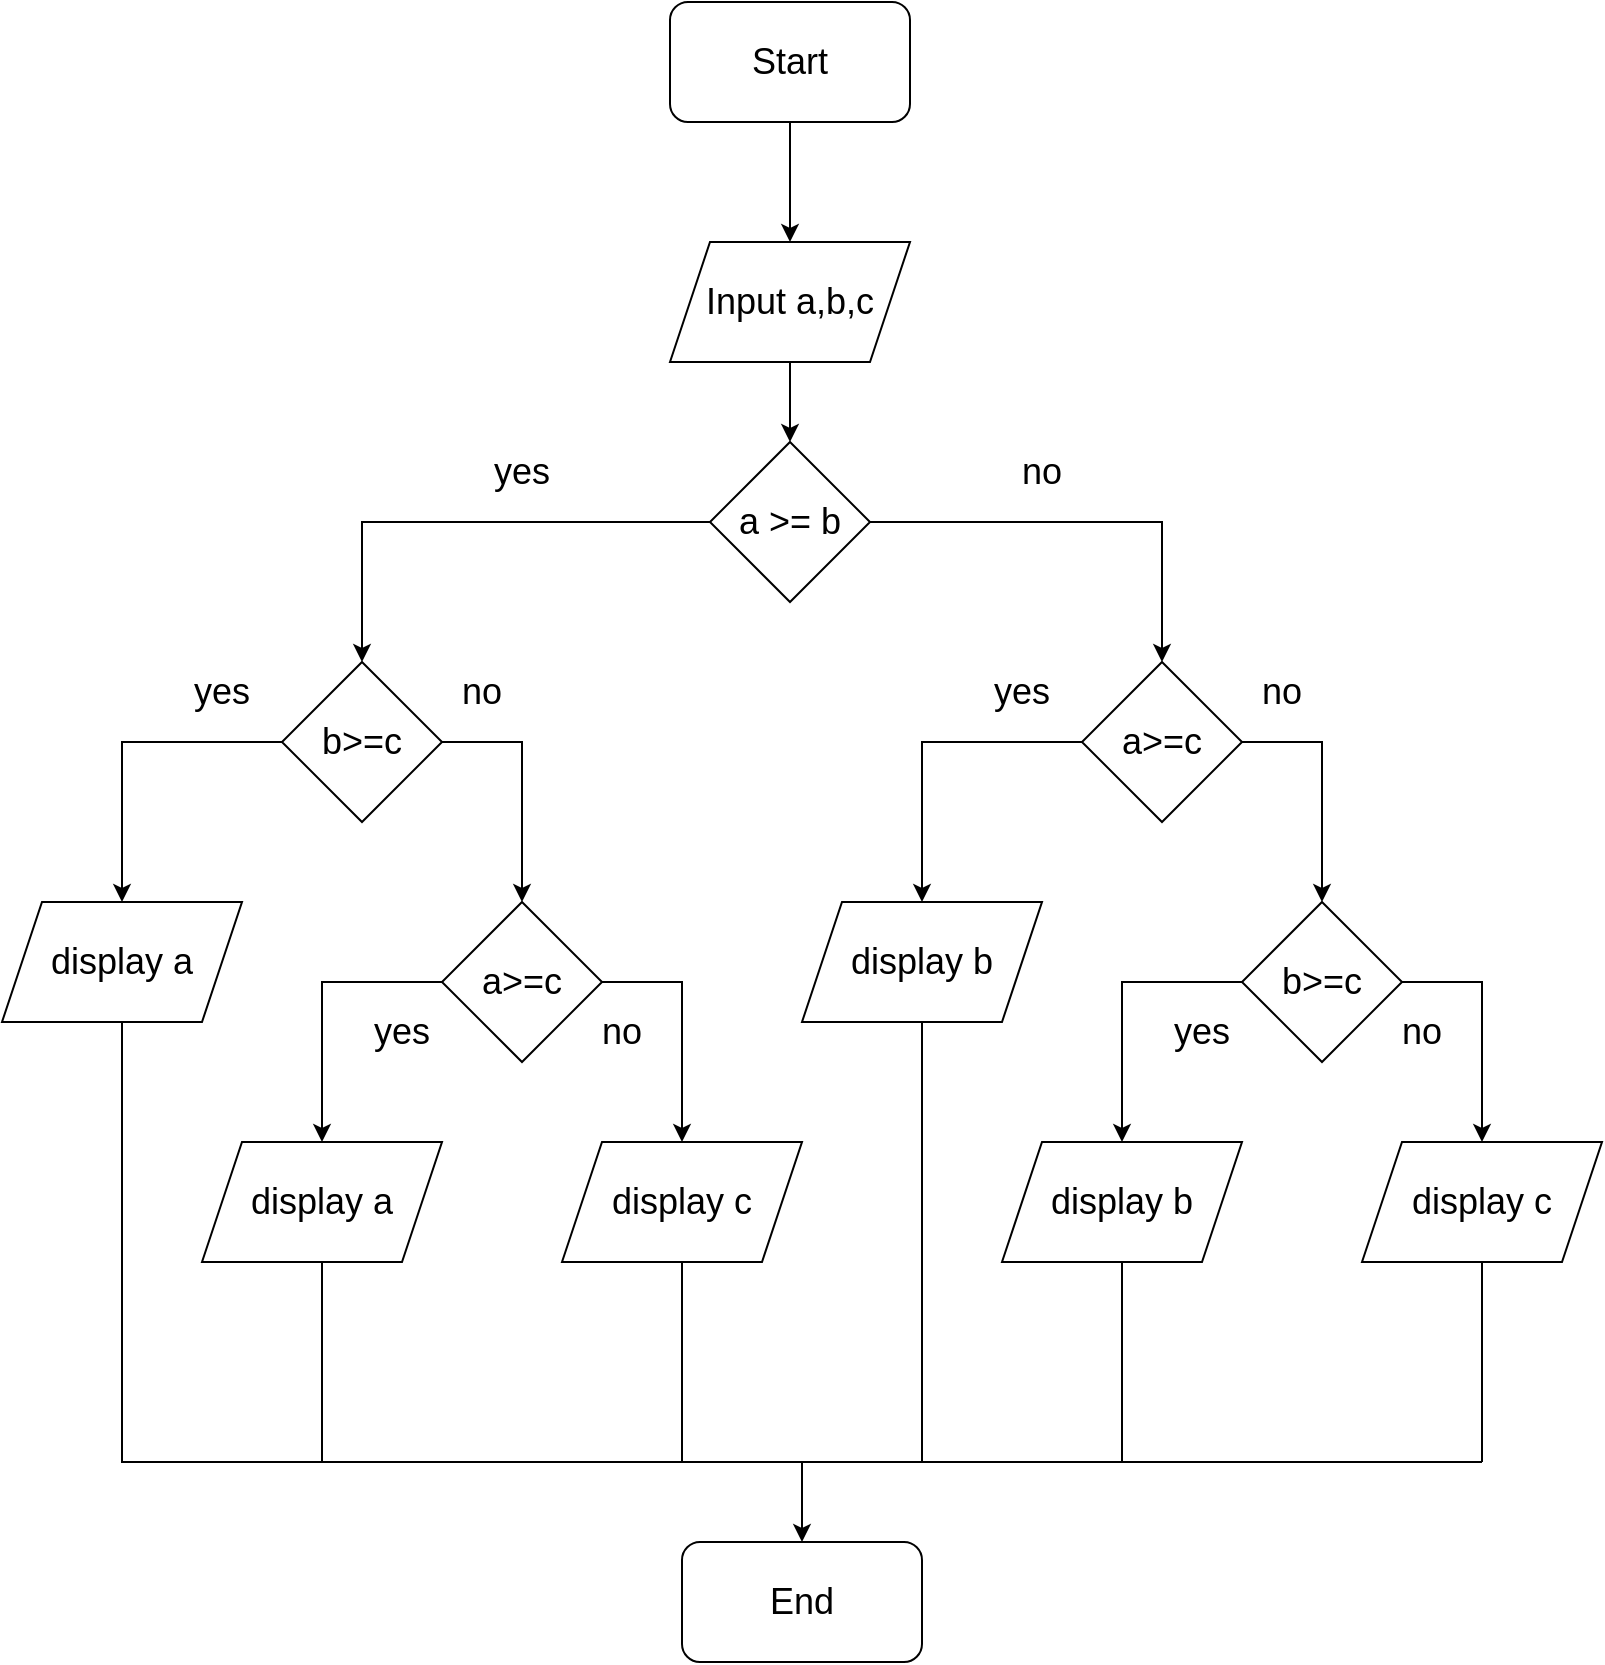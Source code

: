 <mxfile version="19.0.3" type="device"><diagram id="C5RBs43oDa-KdzZeNtuy" name="Page-1"><mxGraphModel dx="1278" dy="641" grid="1" gridSize="10" guides="1" tooltips="1" connect="1" arrows="1" fold="1" page="1" pageScale="1" pageWidth="827" pageHeight="1169" math="0" shadow="0"><root><mxCell id="WIyWlLk6GJQsqaUBKTNV-0"/><mxCell id="WIyWlLk6GJQsqaUBKTNV-1" parent="WIyWlLk6GJQsqaUBKTNV-0"/><mxCell id="oxV9tZ8DGElL9zzN6JdD-0" value="&lt;font style=&quot;font-size: 18px;&quot;&gt;Start&lt;/font&gt;" style="rounded=1;whiteSpace=wrap;html=1;" vertex="1" parent="WIyWlLk6GJQsqaUBKTNV-1"><mxGeometry x="354" y="70" width="120" height="60" as="geometry"/></mxCell><mxCell id="oxV9tZ8DGElL9zzN6JdD-1" value="" style="endArrow=classic;html=1;rounded=0;fontSize=18;exitX=0.5;exitY=1;exitDx=0;exitDy=0;" edge="1" parent="WIyWlLk6GJQsqaUBKTNV-1" source="oxV9tZ8DGElL9zzN6JdD-0"><mxGeometry width="50" height="50" relative="1" as="geometry"><mxPoint x="390" y="350" as="sourcePoint"/><mxPoint x="414" y="190" as="targetPoint"/></mxGeometry></mxCell><mxCell id="oxV9tZ8DGElL9zzN6JdD-2" value="Input a,b,c" style="shape=parallelogram;perimeter=parallelogramPerimeter;whiteSpace=wrap;html=1;fixedSize=1;fontSize=18;" vertex="1" parent="WIyWlLk6GJQsqaUBKTNV-1"><mxGeometry x="354" y="190" width="120" height="60" as="geometry"/></mxCell><mxCell id="oxV9tZ8DGElL9zzN6JdD-3" value="" style="endArrow=classic;html=1;rounded=0;fontSize=18;exitX=0.5;exitY=1;exitDx=0;exitDy=0;" edge="1" parent="WIyWlLk6GJQsqaUBKTNV-1" source="oxV9tZ8DGElL9zzN6JdD-2"><mxGeometry width="50" height="50" relative="1" as="geometry"><mxPoint x="390" y="350" as="sourcePoint"/><mxPoint x="414" y="290" as="targetPoint"/></mxGeometry></mxCell><mxCell id="oxV9tZ8DGElL9zzN6JdD-4" value="a &amp;gt;= b" style="rhombus;whiteSpace=wrap;html=1;fontSize=18;" vertex="1" parent="WIyWlLk6GJQsqaUBKTNV-1"><mxGeometry x="374" y="290" width="80" height="80" as="geometry"/></mxCell><mxCell id="oxV9tZ8DGElL9zzN6JdD-5" value="" style="endArrow=classic;html=1;rounded=0;fontSize=18;exitX=0;exitY=0.5;exitDx=0;exitDy=0;" edge="1" parent="WIyWlLk6GJQsqaUBKTNV-1" source="oxV9tZ8DGElL9zzN6JdD-4"><mxGeometry width="50" height="50" relative="1" as="geometry"><mxPoint x="390" y="350" as="sourcePoint"/><mxPoint x="200" y="400" as="targetPoint"/><Array as="points"><mxPoint x="200" y="330"/></Array></mxGeometry></mxCell><mxCell id="oxV9tZ8DGElL9zzN6JdD-6" value="yes" style="text;html=1;strokeColor=none;fillColor=none;align=center;verticalAlign=middle;whiteSpace=wrap;rounded=0;fontSize=18;" vertex="1" parent="WIyWlLk6GJQsqaUBKTNV-1"><mxGeometry x="250" y="290" width="60" height="30" as="geometry"/></mxCell><mxCell id="oxV9tZ8DGElL9zzN6JdD-7" value="b&amp;gt;=c" style="rhombus;whiteSpace=wrap;html=1;fontSize=18;" vertex="1" parent="WIyWlLk6GJQsqaUBKTNV-1"><mxGeometry x="160" y="400" width="80" height="80" as="geometry"/></mxCell><mxCell id="oxV9tZ8DGElL9zzN6JdD-8" value="" style="endArrow=classic;html=1;rounded=0;fontSize=18;exitX=0;exitY=0.5;exitDx=0;exitDy=0;" edge="1" parent="WIyWlLk6GJQsqaUBKTNV-1" source="oxV9tZ8DGElL9zzN6JdD-7"><mxGeometry width="50" height="50" relative="1" as="geometry"><mxPoint x="390" y="450" as="sourcePoint"/><mxPoint x="80" y="520" as="targetPoint"/><Array as="points"><mxPoint x="80" y="440"/></Array></mxGeometry></mxCell><mxCell id="oxV9tZ8DGElL9zzN6JdD-9" value="display a" style="shape=parallelogram;perimeter=parallelogramPerimeter;whiteSpace=wrap;html=1;fixedSize=1;fontSize=18;" vertex="1" parent="WIyWlLk6GJQsqaUBKTNV-1"><mxGeometry x="20" y="520" width="120" height="60" as="geometry"/></mxCell><mxCell id="oxV9tZ8DGElL9zzN6JdD-10" value="yes" style="text;html=1;strokeColor=none;fillColor=none;align=center;verticalAlign=middle;whiteSpace=wrap;rounded=0;fontSize=18;" vertex="1" parent="WIyWlLk6GJQsqaUBKTNV-1"><mxGeometry x="100" y="400" width="60" height="30" as="geometry"/></mxCell><mxCell id="oxV9tZ8DGElL9zzN6JdD-11" value="" style="endArrow=classic;html=1;rounded=0;fontSize=18;exitX=1;exitY=0.5;exitDx=0;exitDy=0;" edge="1" parent="WIyWlLk6GJQsqaUBKTNV-1" source="oxV9tZ8DGElL9zzN6JdD-7"><mxGeometry width="50" height="50" relative="1" as="geometry"><mxPoint x="390" y="450" as="sourcePoint"/><mxPoint x="280" y="520" as="targetPoint"/><Array as="points"><mxPoint x="280" y="440"/></Array></mxGeometry></mxCell><mxCell id="oxV9tZ8DGElL9zzN6JdD-12" value="no" style="text;html=1;strokeColor=none;fillColor=none;align=center;verticalAlign=middle;whiteSpace=wrap;rounded=0;fontSize=18;" vertex="1" parent="WIyWlLk6GJQsqaUBKTNV-1"><mxGeometry x="230" y="400" width="60" height="30" as="geometry"/></mxCell><mxCell id="oxV9tZ8DGElL9zzN6JdD-13" value="a&amp;gt;=c" style="rhombus;whiteSpace=wrap;html=1;fontSize=18;" vertex="1" parent="WIyWlLk6GJQsqaUBKTNV-1"><mxGeometry x="240" y="520" width="80" height="80" as="geometry"/></mxCell><mxCell id="oxV9tZ8DGElL9zzN6JdD-14" value="" style="endArrow=classic;html=1;rounded=0;fontSize=18;exitX=0;exitY=0.5;exitDx=0;exitDy=0;" edge="1" parent="WIyWlLk6GJQsqaUBKTNV-1" source="oxV9tZ8DGElL9zzN6JdD-13"><mxGeometry width="50" height="50" relative="1" as="geometry"><mxPoint x="180" y="610" as="sourcePoint"/><mxPoint x="180" y="640" as="targetPoint"/><Array as="points"><mxPoint x="180" y="560"/></Array></mxGeometry></mxCell><mxCell id="oxV9tZ8DGElL9zzN6JdD-15" value="yes" style="text;html=1;strokeColor=none;fillColor=none;align=center;verticalAlign=middle;whiteSpace=wrap;rounded=0;fontSize=18;" vertex="1" parent="WIyWlLk6GJQsqaUBKTNV-1"><mxGeometry x="190" y="570" width="60" height="30" as="geometry"/></mxCell><mxCell id="oxV9tZ8DGElL9zzN6JdD-16" value="display a" style="shape=parallelogram;perimeter=parallelogramPerimeter;whiteSpace=wrap;html=1;fixedSize=1;fontSize=18;" vertex="1" parent="WIyWlLk6GJQsqaUBKTNV-1"><mxGeometry x="120" y="640" width="120" height="60" as="geometry"/></mxCell><mxCell id="oxV9tZ8DGElL9zzN6JdD-17" value="" style="endArrow=classic;html=1;rounded=0;fontSize=18;exitX=1;exitY=0.5;exitDx=0;exitDy=0;" edge="1" parent="WIyWlLk6GJQsqaUBKTNV-1"><mxGeometry width="50" height="50" relative="1" as="geometry"><mxPoint x="320" y="560" as="sourcePoint"/><mxPoint x="360" y="640" as="targetPoint"/><Array as="points"><mxPoint x="360" y="560"/></Array></mxGeometry></mxCell><mxCell id="oxV9tZ8DGElL9zzN6JdD-18" value="no" style="text;html=1;strokeColor=none;fillColor=none;align=center;verticalAlign=middle;whiteSpace=wrap;rounded=0;fontSize=18;" vertex="1" parent="WIyWlLk6GJQsqaUBKTNV-1"><mxGeometry x="300" y="570" width="60" height="30" as="geometry"/></mxCell><mxCell id="oxV9tZ8DGElL9zzN6JdD-19" value="display c" style="shape=parallelogram;perimeter=parallelogramPerimeter;whiteSpace=wrap;html=1;fixedSize=1;fontSize=18;" vertex="1" parent="WIyWlLk6GJQsqaUBKTNV-1"><mxGeometry x="300" y="640" width="120" height="60" as="geometry"/></mxCell><mxCell id="oxV9tZ8DGElL9zzN6JdD-20" value="" style="endArrow=classic;html=1;rounded=0;fontSize=18;exitX=1;exitY=0.5;exitDx=0;exitDy=0;" edge="1" parent="WIyWlLk6GJQsqaUBKTNV-1" source="oxV9tZ8DGElL9zzN6JdD-4"><mxGeometry width="50" height="50" relative="1" as="geometry"><mxPoint x="460" y="330" as="sourcePoint"/><mxPoint x="600" y="400" as="targetPoint"/><Array as="points"><mxPoint x="600" y="330"/></Array></mxGeometry></mxCell><mxCell id="oxV9tZ8DGElL9zzN6JdD-21" value="no" style="text;html=1;strokeColor=none;fillColor=none;align=center;verticalAlign=middle;whiteSpace=wrap;rounded=0;fontSize=18;" vertex="1" parent="WIyWlLk6GJQsqaUBKTNV-1"><mxGeometry x="510" y="290" width="60" height="30" as="geometry"/></mxCell><mxCell id="oxV9tZ8DGElL9zzN6JdD-22" value="a&amp;gt;=c" style="rhombus;whiteSpace=wrap;html=1;fontSize=18;" vertex="1" parent="WIyWlLk6GJQsqaUBKTNV-1"><mxGeometry x="560" y="400" width="80" height="80" as="geometry"/></mxCell><mxCell id="oxV9tZ8DGElL9zzN6JdD-23" value="" style="endArrow=classic;html=1;rounded=0;fontSize=18;exitX=0;exitY=0.5;exitDx=0;exitDy=0;" edge="1" parent="WIyWlLk6GJQsqaUBKTNV-1"><mxGeometry width="50" height="50" relative="1" as="geometry"><mxPoint x="560" y="440" as="sourcePoint"/><mxPoint x="480" y="520" as="targetPoint"/><Array as="points"><mxPoint x="480" y="440"/></Array></mxGeometry></mxCell><mxCell id="oxV9tZ8DGElL9zzN6JdD-24" value="display b" style="shape=parallelogram;perimeter=parallelogramPerimeter;whiteSpace=wrap;html=1;fixedSize=1;fontSize=18;" vertex="1" parent="WIyWlLk6GJQsqaUBKTNV-1"><mxGeometry x="420" y="520" width="120" height="60" as="geometry"/></mxCell><mxCell id="oxV9tZ8DGElL9zzN6JdD-25" value="yes" style="text;html=1;strokeColor=none;fillColor=none;align=center;verticalAlign=middle;whiteSpace=wrap;rounded=0;fontSize=18;" vertex="1" parent="WIyWlLk6GJQsqaUBKTNV-1"><mxGeometry x="500" y="400" width="60" height="30" as="geometry"/></mxCell><mxCell id="oxV9tZ8DGElL9zzN6JdD-26" value="" style="endArrow=classic;html=1;rounded=0;fontSize=18;exitX=1;exitY=0.5;exitDx=0;exitDy=0;" edge="1" parent="WIyWlLk6GJQsqaUBKTNV-1"><mxGeometry width="50" height="50" relative="1" as="geometry"><mxPoint x="640" y="440" as="sourcePoint"/><mxPoint x="680" y="520" as="targetPoint"/><Array as="points"><mxPoint x="680" y="440"/></Array></mxGeometry></mxCell><mxCell id="oxV9tZ8DGElL9zzN6JdD-27" value="no" style="text;html=1;strokeColor=none;fillColor=none;align=center;verticalAlign=middle;whiteSpace=wrap;rounded=0;fontSize=18;" vertex="1" parent="WIyWlLk6GJQsqaUBKTNV-1"><mxGeometry x="630" y="400" width="60" height="30" as="geometry"/></mxCell><mxCell id="oxV9tZ8DGElL9zzN6JdD-35" value="b&amp;gt;=c" style="rhombus;whiteSpace=wrap;html=1;fontSize=18;" vertex="1" parent="WIyWlLk6GJQsqaUBKTNV-1"><mxGeometry x="640" y="520" width="80" height="80" as="geometry"/></mxCell><mxCell id="oxV9tZ8DGElL9zzN6JdD-36" value="" style="endArrow=classic;html=1;rounded=0;fontSize=18;exitX=0;exitY=0.5;exitDx=0;exitDy=0;" edge="1" parent="WIyWlLk6GJQsqaUBKTNV-1" source="oxV9tZ8DGElL9zzN6JdD-35"><mxGeometry width="50" height="50" relative="1" as="geometry"><mxPoint x="580" y="610" as="sourcePoint"/><mxPoint x="580" y="640" as="targetPoint"/><Array as="points"><mxPoint x="580" y="560"/></Array></mxGeometry></mxCell><mxCell id="oxV9tZ8DGElL9zzN6JdD-37" value="yes" style="text;html=1;strokeColor=none;fillColor=none;align=center;verticalAlign=middle;whiteSpace=wrap;rounded=0;fontSize=18;" vertex="1" parent="WIyWlLk6GJQsqaUBKTNV-1"><mxGeometry x="590" y="570" width="60" height="30" as="geometry"/></mxCell><mxCell id="oxV9tZ8DGElL9zzN6JdD-38" value="display b" style="shape=parallelogram;perimeter=parallelogramPerimeter;whiteSpace=wrap;html=1;fixedSize=1;fontSize=18;" vertex="1" parent="WIyWlLk6GJQsqaUBKTNV-1"><mxGeometry x="520" y="640" width="120" height="60" as="geometry"/></mxCell><mxCell id="oxV9tZ8DGElL9zzN6JdD-39" value="" style="endArrow=classic;html=1;rounded=0;fontSize=18;exitX=1;exitY=0.5;exitDx=0;exitDy=0;" edge="1" parent="WIyWlLk6GJQsqaUBKTNV-1"><mxGeometry width="50" height="50" relative="1" as="geometry"><mxPoint x="720" y="560" as="sourcePoint"/><mxPoint x="760" y="640" as="targetPoint"/><Array as="points"><mxPoint x="760" y="560"/></Array></mxGeometry></mxCell><mxCell id="oxV9tZ8DGElL9zzN6JdD-40" value="no" style="text;html=1;strokeColor=none;fillColor=none;align=center;verticalAlign=middle;whiteSpace=wrap;rounded=0;fontSize=18;" vertex="1" parent="WIyWlLk6GJQsqaUBKTNV-1"><mxGeometry x="700" y="570" width="60" height="30" as="geometry"/></mxCell><mxCell id="oxV9tZ8DGElL9zzN6JdD-41" value="display c" style="shape=parallelogram;perimeter=parallelogramPerimeter;whiteSpace=wrap;html=1;fixedSize=1;fontSize=18;" vertex="1" parent="WIyWlLk6GJQsqaUBKTNV-1"><mxGeometry x="700" y="640" width="120" height="60" as="geometry"/></mxCell><mxCell id="oxV9tZ8DGElL9zzN6JdD-44" value="" style="endArrow=none;html=1;rounded=0;fontSize=18;exitX=0.5;exitY=1;exitDx=0;exitDy=0;" edge="1" parent="WIyWlLk6GJQsqaUBKTNV-1" source="oxV9tZ8DGElL9zzN6JdD-16"><mxGeometry width="50" height="50" relative="1" as="geometry"><mxPoint x="410" y="650" as="sourcePoint"/><mxPoint x="180" y="800" as="targetPoint"/></mxGeometry></mxCell><mxCell id="oxV9tZ8DGElL9zzN6JdD-45" value="" style="endArrow=none;html=1;rounded=0;fontSize=18;exitX=0.5;exitY=1;exitDx=0;exitDy=0;" edge="1" parent="WIyWlLk6GJQsqaUBKTNV-1" source="oxV9tZ8DGElL9zzN6JdD-9"><mxGeometry width="50" height="50" relative="1" as="geometry"><mxPoint x="410" y="650" as="sourcePoint"/><mxPoint x="760" y="800" as="targetPoint"/><Array as="points"><mxPoint x="80" y="800"/></Array></mxGeometry></mxCell><mxCell id="oxV9tZ8DGElL9zzN6JdD-46" value="" style="endArrow=none;html=1;rounded=0;fontSize=18;exitX=0.5;exitY=1;exitDx=0;exitDy=0;" edge="1" parent="WIyWlLk6GJQsqaUBKTNV-1" source="oxV9tZ8DGElL9zzN6JdD-19"><mxGeometry width="50" height="50" relative="1" as="geometry"><mxPoint x="410" y="740" as="sourcePoint"/><mxPoint x="360" y="800" as="targetPoint"/></mxGeometry></mxCell><mxCell id="oxV9tZ8DGElL9zzN6JdD-47" value="" style="endArrow=none;html=1;rounded=0;fontSize=18;exitX=0.5;exitY=1;exitDx=0;exitDy=0;" edge="1" parent="WIyWlLk6GJQsqaUBKTNV-1" source="oxV9tZ8DGElL9zzN6JdD-38"><mxGeometry width="50" height="50" relative="1" as="geometry"><mxPoint x="410" y="740" as="sourcePoint"/><mxPoint x="580" y="800" as="targetPoint"/></mxGeometry></mxCell><mxCell id="oxV9tZ8DGElL9zzN6JdD-48" value="" style="endArrow=none;html=1;rounded=0;fontSize=18;entryX=0.5;entryY=1;entryDx=0;entryDy=0;" edge="1" parent="WIyWlLk6GJQsqaUBKTNV-1" target="oxV9tZ8DGElL9zzN6JdD-41"><mxGeometry width="50" height="50" relative="1" as="geometry"><mxPoint x="760" y="800" as="sourcePoint"/><mxPoint x="460" y="690" as="targetPoint"/></mxGeometry></mxCell><mxCell id="oxV9tZ8DGElL9zzN6JdD-49" value="" style="endArrow=none;html=1;rounded=0;fontSize=18;entryX=0.5;entryY=1;entryDx=0;entryDy=0;" edge="1" parent="WIyWlLk6GJQsqaUBKTNV-1" target="oxV9tZ8DGElL9zzN6JdD-24"><mxGeometry width="50" height="50" relative="1" as="geometry"><mxPoint x="480" y="800" as="sourcePoint"/><mxPoint x="460" y="690" as="targetPoint"/></mxGeometry></mxCell><mxCell id="oxV9tZ8DGElL9zzN6JdD-50" value="" style="endArrow=classic;html=1;rounded=0;fontSize=18;" edge="1" parent="WIyWlLk6GJQsqaUBKTNV-1"><mxGeometry width="50" height="50" relative="1" as="geometry"><mxPoint x="420" y="800" as="sourcePoint"/><mxPoint x="420" y="840" as="targetPoint"/></mxGeometry></mxCell><mxCell id="oxV9tZ8DGElL9zzN6JdD-51" value="End" style="rounded=1;whiteSpace=wrap;html=1;fontSize=18;" vertex="1" parent="WIyWlLk6GJQsqaUBKTNV-1"><mxGeometry x="360" y="840" width="120" height="60" as="geometry"/></mxCell></root></mxGraphModel></diagram></mxfile>